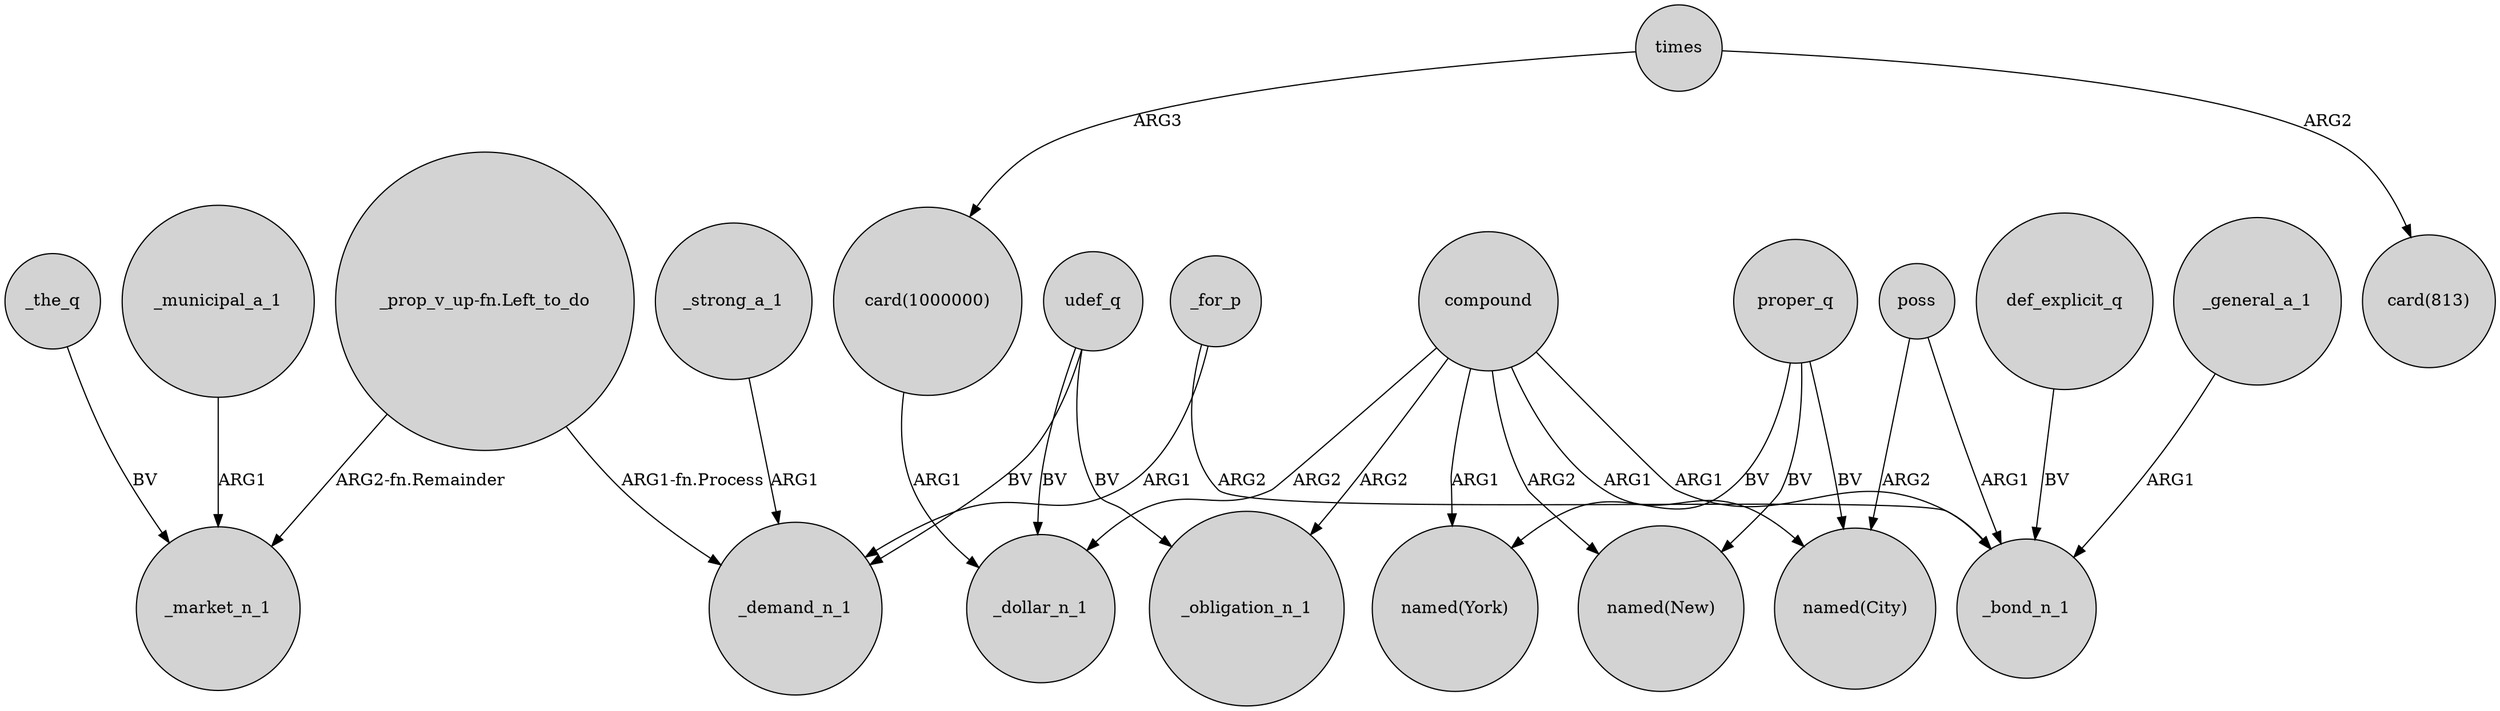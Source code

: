 digraph {
	node [shape=circle style=filled]
	_for_p -> _demand_n_1 [label=ARG1]
	compound -> "named(City)" [label=ARG1]
	compound -> "named(New)" [label=ARG2]
	"_prop_v_up-fn.Left_to_do" -> _market_n_1 [label="ARG2-fn.Remainder"]
	proper_q -> "named(New)" [label=BV]
	compound -> _bond_n_1 [label=ARG1]
	times -> "card(1000000)" [label=ARG3]
	compound -> _dollar_n_1 [label=ARG2]
	_municipal_a_1 -> _market_n_1 [label=ARG1]
	_the_q -> _market_n_1 [label=BV]
	_strong_a_1 -> _demand_n_1 [label=ARG1]
	proper_q -> "named(York)" [label=BV]
	poss -> _bond_n_1 [label=ARG1]
	udef_q -> _demand_n_1 [label=BV]
	udef_q -> _dollar_n_1 [label=BV]
	"card(1000000)" -> _dollar_n_1 [label=ARG1]
	times -> "card(813)" [label=ARG2]
	proper_q -> "named(City)" [label=BV]
	_general_a_1 -> _bond_n_1 [label=ARG1]
	poss -> "named(City)" [label=ARG2]
	udef_q -> _obligation_n_1 [label=BV]
	compound -> "named(York)" [label=ARG1]
	_for_p -> _bond_n_1 [label=ARG2]
	"_prop_v_up-fn.Left_to_do" -> _demand_n_1 [label="ARG1-fn.Process"]
	def_explicit_q -> _bond_n_1 [label=BV]
	compound -> _obligation_n_1 [label=ARG2]
}
